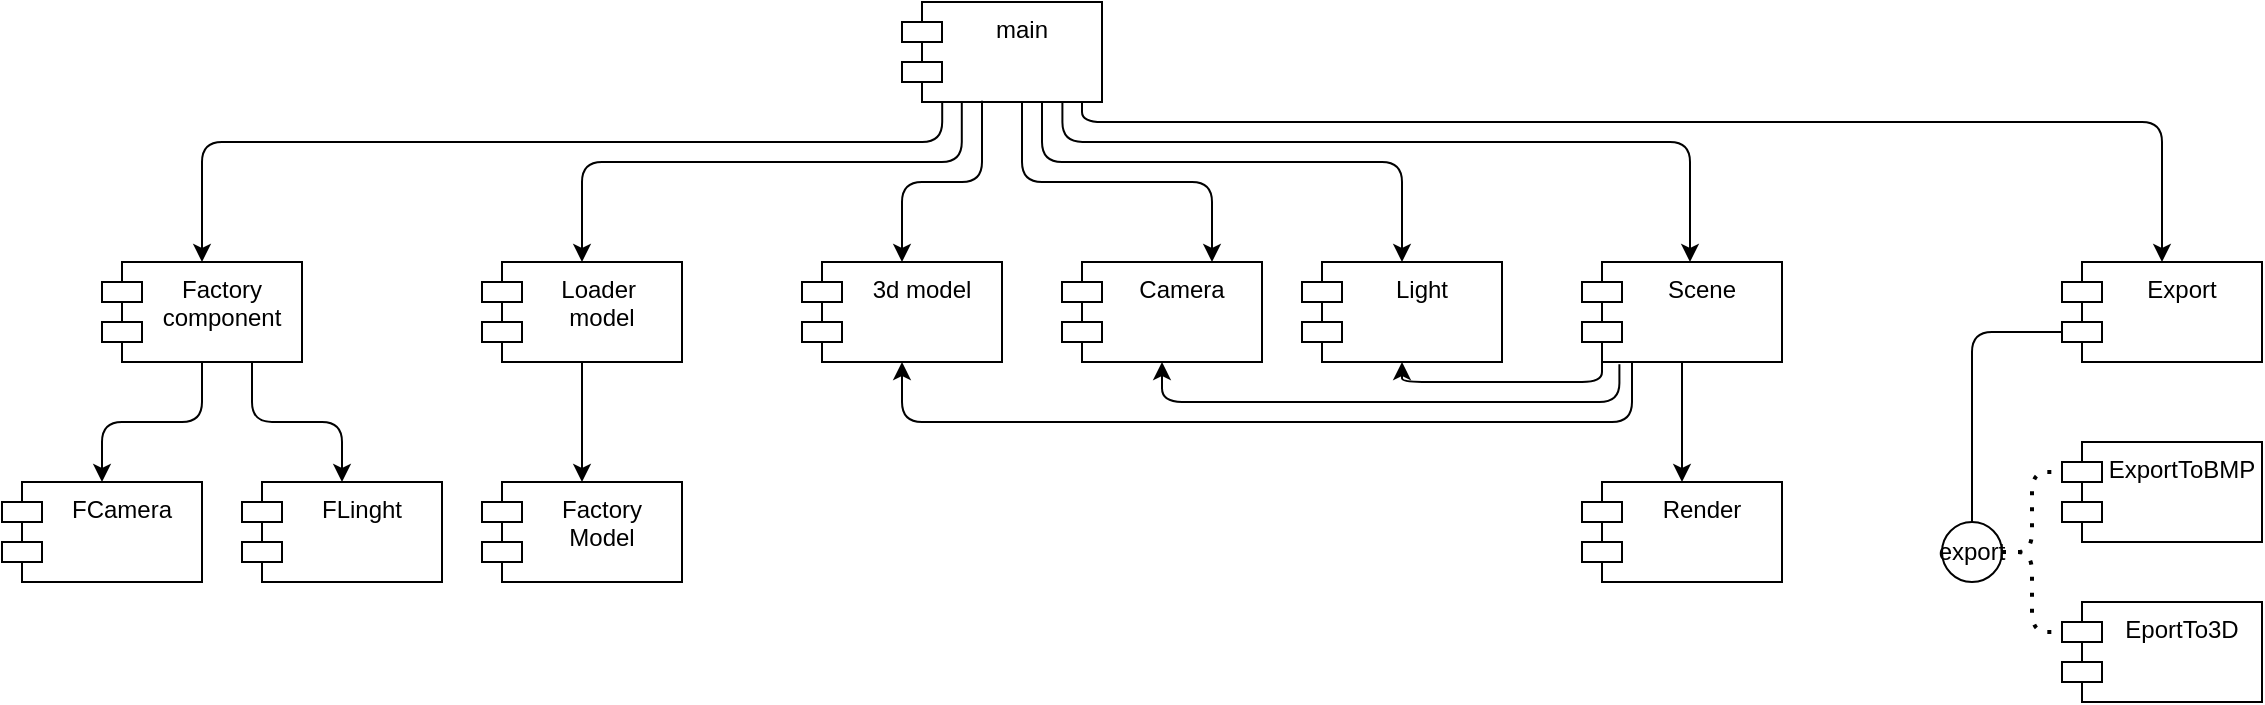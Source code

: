 <mxfile version="14.6.9" type="github">
  <diagram id="_-TIoJLcA6FBdf_YyfLq" name="Page-1">
    <mxGraphModel dx="1422" dy="801" grid="1" gridSize="10" guides="1" tooltips="1" connect="1" arrows="1" fold="1" page="1" pageScale="1" pageWidth="1169" pageHeight="827" math="0" shadow="0">
      <root>
        <mxCell id="0" />
        <mxCell id="1" parent="0" />
        <mxCell id="rwthJl_rTTUDkzyjjOOi-1" value="main" style="shape=module;align=left;spacingLeft=20;align=center;verticalAlign=top;" parent="1" vertex="1">
          <mxGeometry x="470" y="10" width="100" height="50" as="geometry" />
        </mxCell>
        <mxCell id="rwthJl_rTTUDkzyjjOOi-2" value="Factory&#xa;component" style="shape=module;align=left;spacingLeft=20;align=center;verticalAlign=top;" parent="1" vertex="1">
          <mxGeometry x="70" y="140" width="100" height="50" as="geometry" />
        </mxCell>
        <mxCell id="rwthJl_rTTUDkzyjjOOi-3" value="FCamera" style="shape=module;align=left;spacingLeft=20;align=center;verticalAlign=top;" parent="1" vertex="1">
          <mxGeometry x="20" y="250" width="100" height="50" as="geometry" />
        </mxCell>
        <mxCell id="rwthJl_rTTUDkzyjjOOi-4" value="FLinght" style="shape=module;align=left;spacingLeft=20;align=center;verticalAlign=top;" parent="1" vertex="1">
          <mxGeometry x="140" y="250" width="100" height="50" as="geometry" />
        </mxCell>
        <mxCell id="rwthJl_rTTUDkzyjjOOi-5" value="" style="endArrow=classic;html=1;exitX=0.5;exitY=1;exitDx=0;exitDy=0;entryX=0.5;entryY=0;entryDx=0;entryDy=0;edgeStyle=orthogonalEdgeStyle;" parent="1" source="rwthJl_rTTUDkzyjjOOi-2" target="rwthJl_rTTUDkzyjjOOi-3" edge="1">
          <mxGeometry width="50" height="50" relative="1" as="geometry">
            <mxPoint x="90" y="130" as="sourcePoint" />
            <mxPoint x="140" y="80" as="targetPoint" />
          </mxGeometry>
        </mxCell>
        <mxCell id="rwthJl_rTTUDkzyjjOOi-6" value="" style="endArrow=classic;html=1;exitX=0.75;exitY=1;exitDx=0;exitDy=0;edgeStyle=orthogonalEdgeStyle;" parent="1" source="rwthJl_rTTUDkzyjjOOi-2" target="rwthJl_rTTUDkzyjjOOi-4" edge="1">
          <mxGeometry width="50" height="50" relative="1" as="geometry">
            <mxPoint x="140" y="240" as="sourcePoint" />
            <mxPoint x="190" y="190" as="targetPoint" />
          </mxGeometry>
        </mxCell>
        <mxCell id="rwthJl_rTTUDkzyjjOOi-7" value="Loader &#xa;model" style="shape=module;align=left;spacingLeft=20;align=center;verticalAlign=top;" parent="1" vertex="1">
          <mxGeometry x="260" y="140" width="100" height="50" as="geometry" />
        </mxCell>
        <mxCell id="rwthJl_rTTUDkzyjjOOi-8" value="Factory&#xa;Model" style="shape=module;align=left;spacingLeft=20;align=center;verticalAlign=top;" parent="1" vertex="1">
          <mxGeometry x="260" y="250" width="100" height="50" as="geometry" />
        </mxCell>
        <mxCell id="rwthJl_rTTUDkzyjjOOi-9" value="" style="endArrow=classic;html=1;exitX=0.5;exitY=1;exitDx=0;exitDy=0;entryX=0.5;entryY=0;entryDx=0;entryDy=0;" parent="1" source="rwthJl_rTTUDkzyjjOOi-7" target="rwthJl_rTTUDkzyjjOOi-8" edge="1">
          <mxGeometry width="50" height="50" relative="1" as="geometry">
            <mxPoint x="380" y="330" as="sourcePoint" />
            <mxPoint x="430" y="280" as="targetPoint" />
          </mxGeometry>
        </mxCell>
        <mxCell id="rwthJl_rTTUDkzyjjOOi-10" value="" style="endArrow=classic;html=1;exitX=0.201;exitY=0.994;exitDx=0;exitDy=0;entryX=0.5;entryY=0;entryDx=0;entryDy=0;edgeStyle=orthogonalEdgeStyle;exitPerimeter=0;" parent="1" source="rwthJl_rTTUDkzyjjOOi-1" target="rwthJl_rTTUDkzyjjOOi-2" edge="1">
          <mxGeometry width="50" height="50" relative="1" as="geometry">
            <mxPoint x="200" y="90" as="sourcePoint" />
            <mxPoint x="250" y="40" as="targetPoint" />
            <Array as="points">
              <mxPoint x="490" y="80" />
              <mxPoint x="120" y="80" />
            </Array>
          </mxGeometry>
        </mxCell>
        <mxCell id="rwthJl_rTTUDkzyjjOOi-11" value="" style="endArrow=classic;html=1;exitX=0.299;exitY=0.998;exitDx=0;exitDy=0;entryX=0.5;entryY=0;entryDx=0;entryDy=0;edgeStyle=orthogonalEdgeStyle;exitPerimeter=0;" parent="1" source="rwthJl_rTTUDkzyjjOOi-1" target="rwthJl_rTTUDkzyjjOOi-7" edge="1">
          <mxGeometry width="50" height="50" relative="1" as="geometry">
            <mxPoint x="460" y="250" as="sourcePoint" />
            <mxPoint x="510" y="200" as="targetPoint" />
            <Array as="points">
              <mxPoint x="500" y="90" />
              <mxPoint x="310" y="90" />
            </Array>
          </mxGeometry>
        </mxCell>
        <mxCell id="rwthJl_rTTUDkzyjjOOi-12" value="3d model" style="shape=module;align=left;spacingLeft=20;align=center;verticalAlign=top;" parent="1" vertex="1">
          <mxGeometry x="420" y="140" width="100" height="50" as="geometry" />
        </mxCell>
        <mxCell id="rwthJl_rTTUDkzyjjOOi-13" value="Camera" style="shape=module;align=left;spacingLeft=20;align=center;verticalAlign=top;" parent="1" vertex="1">
          <mxGeometry x="550" y="140" width="100" height="50" as="geometry" />
        </mxCell>
        <mxCell id="rwthJl_rTTUDkzyjjOOi-14" value="Light" style="shape=module;align=left;spacingLeft=20;align=center;verticalAlign=top;" parent="1" vertex="1">
          <mxGeometry x="670" y="140" width="100" height="50" as="geometry" />
        </mxCell>
        <mxCell id="rwthJl_rTTUDkzyjjOOi-15" value="" style="endArrow=classic;html=1;exitX=0.4;exitY=0.988;exitDx=0;exitDy=0;exitPerimeter=0;entryX=0.5;entryY=0;entryDx=0;entryDy=0;edgeStyle=orthogonalEdgeStyle;" parent="1" source="rwthJl_rTTUDkzyjjOOi-1" target="rwthJl_rTTUDkzyjjOOi-12" edge="1">
          <mxGeometry width="50" height="50" relative="1" as="geometry">
            <mxPoint x="430" y="300" as="sourcePoint" />
            <mxPoint x="480" y="250" as="targetPoint" />
          </mxGeometry>
        </mxCell>
        <mxCell id="rwthJl_rTTUDkzyjjOOi-16" value="" style="endArrow=classic;html=1;exitX=0.6;exitY=1;exitDx=0;exitDy=0;entryX=0.75;entryY=0;entryDx=0;entryDy=0;edgeStyle=orthogonalEdgeStyle;exitPerimeter=0;" parent="1" source="rwthJl_rTTUDkzyjjOOi-1" target="rwthJl_rTTUDkzyjjOOi-13" edge="1">
          <mxGeometry width="50" height="50" relative="1" as="geometry">
            <mxPoint x="610" y="110" as="sourcePoint" />
            <mxPoint x="660" y="60" as="targetPoint" />
          </mxGeometry>
        </mxCell>
        <mxCell id="rwthJl_rTTUDkzyjjOOi-17" value="" style="endArrow=classic;html=1;exitX=0.7;exitY=1.003;exitDx=0;exitDy=0;entryX=0.5;entryY=0;entryDx=0;entryDy=0;edgeStyle=orthogonalEdgeStyle;exitPerimeter=0;" parent="1" source="rwthJl_rTTUDkzyjjOOi-1" target="rwthJl_rTTUDkzyjjOOi-14" edge="1">
          <mxGeometry width="50" height="50" relative="1" as="geometry">
            <mxPoint x="650" y="90" as="sourcePoint" />
            <mxPoint x="700" y="40" as="targetPoint" />
            <Array as="points">
              <mxPoint x="540" y="90" />
              <mxPoint x="720" y="90" />
            </Array>
          </mxGeometry>
        </mxCell>
        <mxCell id="rwthJl_rTTUDkzyjjOOi-18" value="Scene" style="shape=module;align=left;spacingLeft=20;align=center;verticalAlign=top;" parent="1" vertex="1">
          <mxGeometry x="810" y="140" width="100" height="50" as="geometry" />
        </mxCell>
        <mxCell id="rwthJl_rTTUDkzyjjOOi-19" value="" style="endArrow=classic;html=1;exitX=0.802;exitY=1.007;exitDx=0;exitDy=0;entryX=0.535;entryY=-0.001;entryDx=0;entryDy=0;entryPerimeter=0;edgeStyle=orthogonalEdgeStyle;exitPerimeter=0;" parent="1" source="rwthJl_rTTUDkzyjjOOi-1" target="rwthJl_rTTUDkzyjjOOi-18" edge="1">
          <mxGeometry width="50" height="50" relative="1" as="geometry">
            <mxPoint x="730" y="90" as="sourcePoint" />
            <mxPoint x="780" y="40" as="targetPoint" />
            <Array as="points">
              <mxPoint x="550" y="80" />
              <mxPoint x="864" y="80" />
              <mxPoint x="864" y="140" />
            </Array>
          </mxGeometry>
        </mxCell>
        <mxCell id="rwthJl_rTTUDkzyjjOOi-20" value="Export" style="shape=module;align=left;spacingLeft=20;align=center;verticalAlign=top;" parent="1" vertex="1">
          <mxGeometry x="1050" y="140" width="100" height="50" as="geometry" />
        </mxCell>
        <mxCell id="rwthJl_rTTUDkzyjjOOi-22" value="" style="endArrow=classic;html=1;exitX=0.9;exitY=0.998;exitDx=0;exitDy=0;exitPerimeter=0;entryX=0.5;entryY=0;entryDx=0;entryDy=0;edgeStyle=orthogonalEdgeStyle;" parent="1" source="rwthJl_rTTUDkzyjjOOi-1" target="rwthJl_rTTUDkzyjjOOi-20" edge="1">
          <mxGeometry width="50" height="50" relative="1" as="geometry">
            <mxPoint x="580" y="70" as="sourcePoint" />
            <mxPoint x="980" y="50" as="targetPoint" />
            <Array as="points">
              <mxPoint x="560" y="70" />
              <mxPoint x="1100" y="70" />
            </Array>
          </mxGeometry>
        </mxCell>
        <mxCell id="rwthJl_rTTUDkzyjjOOi-23" value="ExportToBMP" style="shape=module;align=left;spacingLeft=20;align=center;verticalAlign=top;" parent="1" vertex="1">
          <mxGeometry x="1050" y="230" width="100" height="50" as="geometry" />
        </mxCell>
        <mxCell id="rwthJl_rTTUDkzyjjOOi-24" value="EportTo3D" style="shape=module;align=left;spacingLeft=20;align=center;verticalAlign=top;" parent="1" vertex="1">
          <mxGeometry x="1050" y="310" width="100" height="50" as="geometry" />
        </mxCell>
        <mxCell id="rwthJl_rTTUDkzyjjOOi-25" value="" style="endArrow=none;dashed=1;html=1;dashPattern=1 3;strokeWidth=2;entryX=0;entryY=0;entryDx=0;entryDy=15;entryPerimeter=0;exitX=1;exitY=0.5;exitDx=0;exitDy=0;edgeStyle=orthogonalEdgeStyle;" parent="1" source="rwthJl_rTTUDkzyjjOOi-27" target="rwthJl_rTTUDkzyjjOOi-23" edge="1">
          <mxGeometry width="50" height="50" relative="1" as="geometry">
            <mxPoint x="1000" y="245" as="sourcePoint" />
            <mxPoint x="1000" y="230" as="targetPoint" />
          </mxGeometry>
        </mxCell>
        <mxCell id="rwthJl_rTTUDkzyjjOOi-26" value="" style="endArrow=none;dashed=1;html=1;dashPattern=1 3;strokeWidth=2;entryX=0;entryY=0;entryDx=0;entryDy=15;entryPerimeter=0;exitX=1;exitY=0.5;exitDx=0;exitDy=0;edgeStyle=orthogonalEdgeStyle;" parent="1" source="rwthJl_rTTUDkzyjjOOi-27" target="rwthJl_rTTUDkzyjjOOi-24" edge="1">
          <mxGeometry width="50" height="50" relative="1" as="geometry">
            <mxPoint x="1000" y="325" as="sourcePoint" />
            <mxPoint x="1040" y="330" as="targetPoint" />
          </mxGeometry>
        </mxCell>
        <mxCell id="rwthJl_rTTUDkzyjjOOi-27" value="export" style="ellipse;whiteSpace=wrap;html=1;aspect=fixed;" parent="1" vertex="1">
          <mxGeometry x="990" y="270" width="30" height="30" as="geometry" />
        </mxCell>
        <mxCell id="rwthJl_rTTUDkzyjjOOi-28" value="" style="endArrow=none;html=1;exitX=0.5;exitY=0;exitDx=0;exitDy=0;entryX=0;entryY=0;entryDx=0;entryDy=35;entryPerimeter=0;edgeStyle=orthogonalEdgeStyle;" parent="1" source="rwthJl_rTTUDkzyjjOOi-27" target="rwthJl_rTTUDkzyjjOOi-20" edge="1">
          <mxGeometry width="50" height="50" relative="1" as="geometry">
            <mxPoint x="940" y="270" as="sourcePoint" />
            <mxPoint x="990" y="220" as="targetPoint" />
          </mxGeometry>
        </mxCell>
        <mxCell id="rwthJl_rTTUDkzyjjOOi-29" value="Render" style="shape=module;align=left;spacingLeft=20;align=center;verticalAlign=top;" parent="1" vertex="1">
          <mxGeometry x="810" y="250" width="100" height="50" as="geometry" />
        </mxCell>
        <mxCell id="rwthJl_rTTUDkzyjjOOi-31" value="" style="endArrow=classic;html=1;exitX=0.5;exitY=1;exitDx=0;exitDy=0;entryX=0.5;entryY=0;entryDx=0;entryDy=0;" parent="1" source="rwthJl_rTTUDkzyjjOOi-18" target="rwthJl_rTTUDkzyjjOOi-29" edge="1">
          <mxGeometry width="50" height="50" relative="1" as="geometry">
            <mxPoint x="690" y="320" as="sourcePoint" />
            <mxPoint x="740" y="270" as="targetPoint" />
          </mxGeometry>
        </mxCell>
        <mxCell id="rwthJl_rTTUDkzyjjOOi-33" value="" style="endArrow=classic;html=1;exitX=0;exitY=1;exitDx=10;exitDy=0;exitPerimeter=0;entryX=0.5;entryY=1;entryDx=0;entryDy=0;edgeStyle=orthogonalEdgeStyle;" parent="1" source="rwthJl_rTTUDkzyjjOOi-18" target="rwthJl_rTTUDkzyjjOOi-14" edge="1">
          <mxGeometry width="50" height="50" relative="1" as="geometry">
            <mxPoint x="620" y="330" as="sourcePoint" />
            <mxPoint x="670" y="280" as="targetPoint" />
          </mxGeometry>
        </mxCell>
        <mxCell id="rwthJl_rTTUDkzyjjOOi-34" value="" style="endArrow=classic;html=1;exitX=0.187;exitY=1.023;exitDx=0;exitDy=0;exitPerimeter=0;entryX=0.5;entryY=1;entryDx=0;entryDy=0;edgeStyle=orthogonalEdgeStyle;" parent="1" source="rwthJl_rTTUDkzyjjOOi-18" target="rwthJl_rTTUDkzyjjOOi-13" edge="1">
          <mxGeometry width="50" height="50" relative="1" as="geometry">
            <mxPoint x="710" y="260" as="sourcePoint" />
            <mxPoint x="760" y="210" as="targetPoint" />
            <Array as="points">
              <mxPoint x="829" y="210" />
              <mxPoint x="600" y="210" />
            </Array>
          </mxGeometry>
        </mxCell>
        <mxCell id="rwthJl_rTTUDkzyjjOOi-35" value="" style="endArrow=classic;html=1;exitX=0.25;exitY=1;exitDx=0;exitDy=0;entryX=0.5;entryY=1;entryDx=0;entryDy=0;edgeStyle=orthogonalEdgeStyle;" parent="1" source="rwthJl_rTTUDkzyjjOOi-18" target="rwthJl_rTTUDkzyjjOOi-12" edge="1">
          <mxGeometry width="50" height="50" relative="1" as="geometry">
            <mxPoint x="710" y="270" as="sourcePoint" />
            <mxPoint x="760" y="220" as="targetPoint" />
            <Array as="points">
              <mxPoint x="835" y="220" />
              <mxPoint x="470" y="220" />
            </Array>
          </mxGeometry>
        </mxCell>
      </root>
    </mxGraphModel>
  </diagram>
</mxfile>
